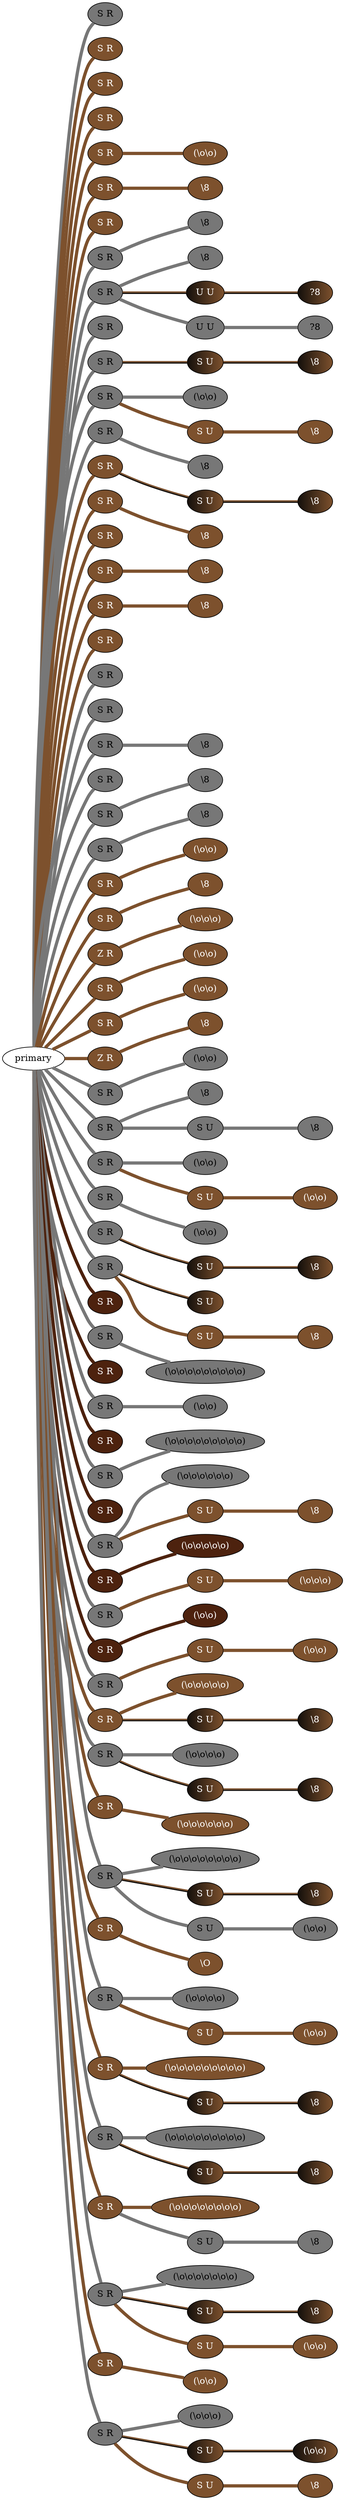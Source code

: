 graph {
 graph [rankdir=LR]
"1" [qtype="pendant_node", pendant_colors="#777777", pendant_ply="S", pendant_attach="R", pendant_length="30.0", label="S R", style=filled, fillcolor="#777777", fontcolor="#000000"]
"primary" -- "1" [qtype="pendant_link",penwidth=5,color="#777777"]
"2" [qtype="pendant_node", pendant_colors="#7D512D", pendant_ply="S", pendant_attach="R", pendant_length="32.0", label="S R", style=filled, fillcolor="#7D512D", fontcolor="#ffffff"]
"primary" -- "2" [qtype="pendant_link",penwidth=5,color="#7D512D"]
"3" [qtype="pendant_node", pendant_colors="#7D512D", pendant_ply="S", pendant_attach="R", pendant_length="30.0", label="S R", style=filled, fillcolor="#7D512D", fontcolor="#ffffff"]
"primary" -- "3" [qtype="pendant_link",penwidth=5,color="#7D512D"]
"4" [qtype="pendant_node", pendant_colors="#7D512D", pendant_ply="S", pendant_attach="R", pendant_length="28.0", label="S R", style=filled, fillcolor="#7D512D", fontcolor="#ffffff"]
"primary" -- "4" [qtype="pendant_link",penwidth=5,color="#7D512D"]
"5" [qtype="pendant_node", pendant_colors="#7D512D", pendant_ply="S", pendant_attach="R", pendant_length="26.0", label="S R", style=filled, fillcolor="#7D512D", fontcolor="#ffffff"]
"primary" -- "5" [qtype="pendant_link",penwidth=5,color="#7D512D"]
"5:0" [qtype="knot_node", knot_value="2", knot_type="L", knot_position="12.0", knot_spin="Z", label="(\\o\\o)", style=filled, fillcolor="#7D512D" , fontcolor="#ffffff"]
"5" -- "5:0" [qtype="knot_link",penwidth=5,color="#7D512D"]
"6" [qtype="pendant_node", pendant_colors="#7D512D", pendant_ply="S", pendant_attach="R", pendant_length="28.0", label="S R", style=filled, fillcolor="#7D512D", fontcolor="#ffffff"]
"primary" -- "6" [qtype="pendant_link",penwidth=5,color="#7D512D"]
"6:0" [qtype="knot_node", knot_value="1", knot_type="E", knot_position="12.0", knot_spin="Z", label="\\8", style=filled, fillcolor="#7D512D" , fontcolor="#ffffff"]
"6" -- "6:0" [qtype="knot_link",penwidth=5,color="#7D512D"]
"7" [qtype="pendant_node", pendant_colors="#7D512D", pendant_ply="S", pendant_attach="R", pendant_length="30.0", label="S R", style=filled, fillcolor="#7D512D", fontcolor="#ffffff"]
"primary" -- "7" [qtype="pendant_link",penwidth=5,color="#7D512D"]
"8" [qtype="pendant_node", pendant_colors="#777777", pendant_ply="S", pendant_attach="R", pendant_length="26.5", label="S R", style=filled, fillcolor="#777777", fontcolor="#000000"]
"primary" -- "8" [qtype="pendant_link",penwidth=5,color="#777777"]
"8:0" [qtype="knot_node", knot_value="1", knot_type="E", knot_position="12.5", knot_spin="Z", label="\\8", style=filled, fillcolor="#777777" , fontcolor="#000000"]
"8" -- "8:0" [qtype="knot_link",penwidth=5,color="#777777"]
"9" [qtype="pendant_node", pendant_colors="#777777", pendant_ply="S", pendant_attach="R", pendant_length="27.0", label="S R", style=filled, fillcolor="#777777", fontcolor="#000000"]
"primary" -- "9" [qtype="pendant_link",penwidth=5,color="#777777"]
"9:0" [qtype="knot_node", knot_value="1", knot_type="E", knot_position="12.0", knot_spin="Z", label="\\8", style=filled, fillcolor="#777777" , fontcolor="#000000"]
"9" -- "9:0" [qtype="knot_link",penwidth=5,color="#777777"]
"9s1" [qtype="pendant_node", pendant_colors="#140F0B:#7D512D", pendant_ply="U", pendant_attach="U", pendant_length="12.5", label="U U", style=filled, fillcolor="#140F0B:#7D512D", fontcolor="#ffffff"]
"9" -- "9s1" [qtype="pendant_link",penwidth=2,color="#140F0B:#7D512D"]
"9s1:0" [qtype="knot_node", knot_value="1", knot_type="E", knot_position="9.5", knot_spin="U", label="?8", style=filled, fillcolor="#140F0B:#7D512D" , fontcolor="#ffffff"]
"9s1" -- "9s1:0" [qtype="knot_link",penwidth=2,color="#140F0B:#7D512D"]
"9s2" [qtype="pendant_node", pendant_colors="#777777", pendant_ply="U", pendant_attach="U", pendant_length="24.0", label="U U", style=filled, fillcolor="#777777", fontcolor="#000000"]
"9" -- "9s2" [qtype="pendant_link",penwidth=5,color="#777777"]
"9s2:0" [qtype="knot_node", knot_value="1", knot_type="E", knot_position="9.0", knot_spin="U", label="?8", style=filled, fillcolor="#777777" , fontcolor="#000000"]
"9s2" -- "9s2:0" [qtype="knot_link",penwidth=5,color="#777777"]
"10" [qtype="pendant_node", pendant_colors="#777777", pendant_ply="S", pendant_attach="R", pendant_length="28.0", label="S R", style=filled, fillcolor="#777777", fontcolor="#000000"]
"primary" -- "10" [qtype="pendant_link",penwidth=5,color="#777777"]
"11" [qtype="pendant_node", pendant_colors="#777777", pendant_ply="S", pendant_attach="R", pendant_length="27.0", label="S R", style=filled, fillcolor="#777777", fontcolor="#000000"]
"primary" -- "11" [qtype="pendant_link",penwidth=5,color="#777777"]
"11s1" [qtype="pendant_node", pendant_colors="#140F0B:#7D512D", pendant_ply="S", pendant_attach="U", pendant_length="34.0", label="S U", style=filled, fillcolor="#140F0B:#7D512D", fontcolor="#ffffff"]
"11" -- "11s1" [qtype="pendant_link",penwidth=2,color="#140F0B:#7D512D"]
"11s1:0" [qtype="knot_node", knot_value="1", knot_type="E", knot_position="10.0", knot_spin="Z", label="\\8", style=filled, fillcolor="#140F0B:#7D512D" , fontcolor="#ffffff"]
"11s1" -- "11s1:0" [qtype="knot_link",penwidth=2,color="#140F0B:#7D512D"]
"12" [qtype="pendant_node", pendant_colors="#777777", pendant_ply="S", pendant_attach="R", pendant_length="28.0", label="S R", style=filled, fillcolor="#777777", fontcolor="#000000"]
"primary" -- "12" [qtype="pendant_link",penwidth=5,color="#777777"]
"12:0" [qtype="knot_node", knot_value="2", knot_type="L", knot_position="14.0", knot_spin="Z", label="(\\o\\o)", style=filled, fillcolor="#777777" , fontcolor="#000000"]
"12" -- "12:0" [qtype="knot_link",penwidth=5,color="#777777"]
"12s1" [qtype="pendant_node", pendant_colors="#7D512D", pendant_ply="S", pendant_attach="U", pendant_length="22.0", label="S U", style=filled, fillcolor="#7D512D", fontcolor="#ffffff"]
"12" -- "12s1" [qtype="pendant_link",penwidth=5,color="#7D512D"]
"12s1:0" [qtype="knot_node", knot_value="1", knot_type="E", knot_position="9.0", knot_spin="Z", label="\\8", style=filled, fillcolor="#7D512D" , fontcolor="#ffffff"]
"12s1" -- "12s1:0" [qtype="knot_link",penwidth=5,color="#7D512D"]
"13" [qtype="pendant_node", pendant_colors="#777777", pendant_ply="S", pendant_attach="R", pendant_length="26.0", label="S R", style=filled, fillcolor="#777777", fontcolor="#000000"]
"primary" -- "13" [qtype="pendant_link",penwidth=5,color="#777777"]
"13:0" [qtype="knot_node", knot_value="1", knot_type="E", knot_position="13.0", knot_spin="Z", label="\\8", style=filled, fillcolor="#777777" , fontcolor="#000000"]
"13" -- "13:0" [qtype="knot_link",penwidth=5,color="#777777"]
"14" [qtype="pendant_node", pendant_colors="#7D512D", pendant_ply="S", pendant_attach="R", pendant_length="33.0", label="S R", style=filled, fillcolor="#7D512D", fontcolor="#ffffff"]
"primary" -- "14" [qtype="pendant_link",penwidth=5,color="#7D512D"]
"14s1" [qtype="pendant_node", pendant_colors="#140F0B:#7D512D", pendant_ply="S", pendant_attach="U", pendant_length="24.0", label="S U", style=filled, fillcolor="#140F0B:#7D512D", fontcolor="#ffffff"]
"14" -- "14s1" [qtype="pendant_link",penwidth=2,color="#140F0B:#7D512D"]
"14s1:0" [qtype="knot_node", knot_value="1", knot_type="E", knot_position="11.0", knot_spin="Z", label="\\8", style=filled, fillcolor="#140F0B:#7D512D" , fontcolor="#ffffff"]
"14s1" -- "14s1:0" [qtype="knot_link",penwidth=2,color="#140F0B:#7D512D"]
"15" [qtype="pendant_node", pendant_colors="#7D512D", pendant_ply="S", pendant_attach="R", pendant_length="32.0", label="S R", style=filled, fillcolor="#7D512D", fontcolor="#ffffff"]
"primary" -- "15" [qtype="pendant_link",penwidth=5,color="#7D512D"]
"15:0" [qtype="knot_node", knot_value="1", knot_type="E", knot_position="12.0", knot_spin="Z", label="\\8", style=filled, fillcolor="#7D512D" , fontcolor="#ffffff"]
"15" -- "15:0" [qtype="knot_link",penwidth=5,color="#7D512D"]
"16" [qtype="pendant_node", pendant_colors="#7D512D", pendant_ply="S", pendant_attach="R", pendant_length="32.0", label="S R", style=filled, fillcolor="#7D512D", fontcolor="#ffffff"]
"primary" -- "16" [qtype="pendant_link",penwidth=5,color="#7D512D"]
"17" [qtype="pendant_node", pendant_colors="#7D512D", pendant_ply="S", pendant_attach="R", pendant_length="29.0", label="S R", style=filled, fillcolor="#7D512D", fontcolor="#ffffff"]
"primary" -- "17" [qtype="pendant_link",penwidth=5,color="#7D512D"]
"17:0" [qtype="knot_node", knot_value="1", knot_type="E", knot_position="12.0", knot_spin="Z", label="\\8", style=filled, fillcolor="#7D512D" , fontcolor="#ffffff"]
"17" -- "17:0" [qtype="knot_link",penwidth=5,color="#7D512D"]
"18" [qtype="pendant_node", pendant_colors="#7D512D", pendant_ply="S", pendant_attach="R", pendant_length="29.0", label="S R", style=filled, fillcolor="#7D512D", fontcolor="#ffffff"]
"primary" -- "18" [qtype="pendant_link",penwidth=5,color="#7D512D"]
"18:0" [qtype="knot_node", knot_value="1", knot_type="E", knot_position="12.0", knot_spin="Z", label="\\8", style=filled, fillcolor="#7D512D" , fontcolor="#ffffff"]
"18" -- "18:0" [qtype="knot_link",penwidth=5,color="#7D512D"]
"19" [qtype="pendant_node", pendant_colors="#7D512D", pendant_ply="S", pendant_attach="R", pendant_length="30.0", label="S R", style=filled, fillcolor="#7D512D", fontcolor="#ffffff"]
"primary" -- "19" [qtype="pendant_link",penwidth=5,color="#7D512D"]
"20" [qtype="pendant_node", pendant_colors="#777777", pendant_ply="S", pendant_attach="R", pendant_length="26.0", label="S R", style=filled, fillcolor="#777777", fontcolor="#000000"]
"primary" -- "20" [qtype="pendant_link",penwidth=5,color="#777777"]
"21" [qtype="pendant_node", pendant_colors="#777777", pendant_ply="S", pendant_attach="R", pendant_length="28.0", label="S R", style=filled, fillcolor="#777777", fontcolor="#000000"]
"primary" -- "21" [qtype="pendant_link",penwidth=5,color="#777777"]
"22" [qtype="pendant_node", pendant_colors="#777777", pendant_ply="S", pendant_attach="R", pendant_length="22.5", label="S R", style=filled, fillcolor="#777777", fontcolor="#000000"]
"primary" -- "22" [qtype="pendant_link",penwidth=5,color="#777777"]
"22:0" [qtype="knot_node", knot_value="1", knot_type="E", knot_position="0.0", knot_spin="Z", label="\\8", style=filled, fillcolor="#777777" , fontcolor="#000000"]
"22" -- "22:0" [qtype="knot_link",penwidth=5,color="#777777"]
"23" [qtype="pendant_node", pendant_colors="#777777", pendant_ply="S", pendant_attach="R", pendant_length="27.0", label="S R", style=filled, fillcolor="#777777", fontcolor="#000000"]
"primary" -- "23" [qtype="pendant_link",penwidth=5,color="#777777"]
"24" [qtype="pendant_node", pendant_colors="#777777", pendant_ply="S", pendant_attach="R", pendant_length="24.0", label="S R", style=filled, fillcolor="#777777", fontcolor="#000000"]
"primary" -- "24" [qtype="pendant_link",penwidth=5,color="#777777"]
"24:0" [qtype="knot_node", knot_value="1", knot_type="E", knot_position="12.0", knot_spin="Z", label="\\8", style=filled, fillcolor="#777777" , fontcolor="#000000"]
"24" -- "24:0" [qtype="knot_link",penwidth=5,color="#777777"]
"25" [qtype="pendant_node", pendant_colors="#777777", pendant_ply="S", pendant_attach="R", pendant_length="27.0", label="S R", style=filled, fillcolor="#777777", fontcolor="#000000"]
"primary" -- "25" [qtype="pendant_link",penwidth=5,color="#777777"]
"25:0" [qtype="knot_node", knot_value="1", knot_type="E", knot_position="11.0", knot_spin="Z", label="\\8", style=filled, fillcolor="#777777" , fontcolor="#000000"]
"25" -- "25:0" [qtype="knot_link",penwidth=5,color="#777777"]
"26" [qtype="pendant_node", pendant_colors="#7D512D", pendant_ply="S", pendant_attach="R", pendant_length="25.0", label="S R", style=filled, fillcolor="#7D512D", fontcolor="#ffffff"]
"primary" -- "26" [qtype="pendant_link",penwidth=5,color="#7D512D"]
"26:0" [qtype="knot_node", knot_value="2", knot_type="L", knot_position="12.0", knot_spin="Z", label="(\\o\\o)", style=filled, fillcolor="#7D512D" , fontcolor="#ffffff"]
"26" -- "26:0" [qtype="knot_link",penwidth=5,color="#7D512D"]
"27" [qtype="pendant_node", pendant_colors="#7D512D", pendant_ply="S", pendant_attach="R", pendant_length="30.0", label="S R", style=filled, fillcolor="#7D512D", fontcolor="#ffffff"]
"primary" -- "27" [qtype="pendant_link",penwidth=5,color="#7D512D"]
"27:0" [qtype="knot_node", knot_value="1", knot_type="E", knot_position="11.0", knot_spin="Z", label="\\8", style=filled, fillcolor="#7D512D" , fontcolor="#ffffff"]
"27" -- "27:0" [qtype="knot_link",penwidth=5,color="#7D512D"]
"28" [qtype="pendant_node", pendant_colors="#7D512D", pendant_ply="Z", pendant_attach="R", pendant_length="25.5", label="Z R", style=filled, fillcolor="#7D512D", fontcolor="#ffffff"]
"primary" -- "28" [qtype="pendant_link",penwidth=5,color="#7D512D"]
"28:0" [qtype="knot_node", knot_value="3", knot_type="L", knot_position="11.5", knot_spin="Z", label="(\\o\\o\\o)", style=filled, fillcolor="#7D512D" , fontcolor="#ffffff"]
"28" -- "28:0" [qtype="knot_link",penwidth=5,color="#7D512D"]
"29" [qtype="pendant_node", pendant_colors="#7D512D", pendant_ply="S", pendant_attach="R", pendant_length="28.5", label="S R", style=filled, fillcolor="#7D512D", fontcolor="#ffffff"]
"primary" -- "29" [qtype="pendant_link",penwidth=5,color="#7D512D"]
"29:0" [qtype="knot_node", knot_value="2", knot_type="L", knot_position="11.5", knot_spin="Z", label="(\\o\\o)", style=filled, fillcolor="#7D512D" , fontcolor="#ffffff"]
"29" -- "29:0" [qtype="knot_link",penwidth=5,color="#7D512D"]
"30" [qtype="pendant_node", pendant_colors="#7D512D", pendant_ply="S", pendant_attach="R", pendant_length="26.0", label="S R", style=filled, fillcolor="#7D512D", fontcolor="#ffffff"]
"primary" -- "30" [qtype="pendant_link",penwidth=5,color="#7D512D"]
"30:0" [qtype="knot_node", knot_value="2", knot_type="L", knot_position="12.0", knot_spin="Z", label="(\\o\\o)", style=filled, fillcolor="#7D512D" , fontcolor="#ffffff"]
"30" -- "30:0" [qtype="knot_link",penwidth=5,color="#7D512D"]
"31" [qtype="pendant_node", pendant_colors="#7D512D", pendant_ply="Z", pendant_attach="R", pendant_length="27.0", label="Z R", style=filled, fillcolor="#7D512D", fontcolor="#ffffff"]
"primary" -- "31" [qtype="pendant_link",penwidth=5,color="#7D512D"]
"31:0" [qtype="knot_node", knot_value="1", knot_type="E", knot_position="12.0", knot_spin="Z", label="\\8", style=filled, fillcolor="#7D512D" , fontcolor="#ffffff"]
"31" -- "31:0" [qtype="knot_link",penwidth=5,color="#7D512D"]
"32" [qtype="pendant_node", pendant_colors="#777777", pendant_ply="S", pendant_attach="R", pendant_length="25.5", label="S R", style=filled, fillcolor="#777777", fontcolor="#000000"]
"primary" -- "32" [qtype="pendant_link",penwidth=5,color="#777777"]
"32:0" [qtype="knot_node", knot_value="2", knot_type="L", knot_position="12.5", knot_spin="Z", label="(\\o\\o)", style=filled, fillcolor="#777777" , fontcolor="#000000"]
"32" -- "32:0" [qtype="knot_link",penwidth=5,color="#777777"]
"33" [qtype="pendant_node", pendant_colors="#777777", pendant_ply="S", pendant_attach="R", pendant_length="26.5", label="S R", style=filled, fillcolor="#777777", fontcolor="#000000"]
"primary" -- "33" [qtype="pendant_link",penwidth=5,color="#777777"]
"33:0" [qtype="knot_node", knot_value="1", knot_type="E", knot_position="11.5", knot_spin="Z", label="\\8", style=filled, fillcolor="#777777" , fontcolor="#000000"]
"33" -- "33:0" [qtype="knot_link",penwidth=5,color="#777777"]
"33s1" [qtype="pendant_node", pendant_colors="#777777", pendant_ply="S", pendant_attach="U", pendant_length="27.0", label="S U", style=filled, fillcolor="#777777", fontcolor="#000000"]
"33" -- "33s1" [qtype="pendant_link",penwidth=5,color="#777777"]
"33s1:0" [qtype="knot_node", knot_value="1", knot_type="E", knot_position="0.0", knot_spin="Z", label="\\8", style=filled, fillcolor="#777777" , fontcolor="#000000"]
"33s1" -- "33s1:0" [qtype="knot_link",penwidth=5,color="#777777"]
"34" [qtype="pendant_node", pendant_colors="#777777", pendant_ply="S", pendant_attach="R", pendant_length="28.0", label="S R", style=filled, fillcolor="#777777", fontcolor="#000000"]
"primary" -- "34" [qtype="pendant_link",penwidth=5,color="#777777"]
"34:0" [qtype="knot_node", knot_value="2", knot_type="L", knot_position="13.0", knot_spin="Z", label="(\\o\\o)", style=filled, fillcolor="#777777" , fontcolor="#000000"]
"34" -- "34:0" [qtype="knot_link",penwidth=5,color="#777777"]
"34s1" [qtype="pendant_node", pendant_colors="#7D512D", pendant_ply="S", pendant_attach="U", pendant_length="22.5", label="S U", style=filled, fillcolor="#7D512D", fontcolor="#ffffff"]
"34" -- "34s1" [qtype="pendant_link",penwidth=5,color="#7D512D"]
"34s1:0" [qtype="knot_node", knot_value="2", knot_type="L", knot_position="8.5", knot_spin="Z", label="(\\o\\o)", style=filled, fillcolor="#7D512D" , fontcolor="#ffffff"]
"34s1" -- "34s1:0" [qtype="knot_link",penwidth=5,color="#7D512D"]
"35" [qtype="pendant_node", pendant_colors="#777777", pendant_ply="S", pendant_attach="R", pendant_length="25.0", label="S R", style=filled, fillcolor="#777777", fontcolor="#000000"]
"primary" -- "35" [qtype="pendant_link",penwidth=5,color="#777777"]
"35:0" [qtype="knot_node", knot_value="2", knot_type="L", knot_position="13.0", knot_spin="Z", label="(\\o\\o)", style=filled, fillcolor="#777777" , fontcolor="#000000"]
"35" -- "35:0" [qtype="knot_link",penwidth=5,color="#777777"]
"36" [qtype="pendant_node", pendant_colors="#777777", pendant_ply="S", pendant_attach="R", pendant_length="31.0", label="S R", style=filled, fillcolor="#777777", fontcolor="#000000"]
"primary" -- "36" [qtype="pendant_link",penwidth=5,color="#777777"]
"36s1" [qtype="pendant_node", pendant_colors="#140F0B:#7D512D", pendant_ply="S", pendant_attach="U", pendant_length="25.0", label="S U", style=filled, fillcolor="#140F0B:#7D512D", fontcolor="#ffffff"]
"36" -- "36s1" [qtype="pendant_link",penwidth=2,color="#140F0B:#7D512D"]
"36s1:0" [qtype="knot_node", knot_value="1", knot_type="E", knot_position="11.0", knot_spin="Z", label="\\8", style=filled, fillcolor="#140F0B:#7D512D" , fontcolor="#ffffff"]
"36s1" -- "36s1:0" [qtype="knot_link",penwidth=2,color="#140F0B:#7D512D"]
"37" [qtype="pendant_node", pendant_colors="#777777", pendant_ply="S", pendant_attach="R", pendant_length="30.0", label="S R", style=filled, fillcolor="#777777", fontcolor="#000000"]
"primary" -- "37" [qtype="pendant_link",penwidth=5,color="#777777"]
"37s1" [qtype="pendant_node", pendant_colors="#140F0B:#7D512D", pendant_ply="S", pendant_attach="U", pendant_length="7.0", label="S U", style=filled, fillcolor="#140F0B:#7D512D", fontcolor="#ffffff"]
"37" -- "37s1" [qtype="pendant_link",penwidth=2,color="#140F0B:#7D512D"]
"37s2" [qtype="pendant_node", pendant_colors="#7D512D", pendant_ply="S", pendant_attach="U", pendant_length="20.0", label="S U", style=filled, fillcolor="#7D512D", fontcolor="#ffffff"]
"37" -- "37s2" [qtype="pendant_link",penwidth=5,color="#7D512D"]
"37s2:0" [qtype="knot_node", knot_value="1", knot_type="E", knot_position="9.0", knot_spin="Z", label="\\8", style=filled, fillcolor="#7D512D" , fontcolor="#ffffff"]
"37s2" -- "37s2:0" [qtype="knot_link",penwidth=5,color="#7D512D"]
"38" [qtype="pendant_node", pendant_colors="#4D220E", pendant_ply="S", pendant_attach="R", pendant_length="4.5", label="S R", style=filled, fillcolor="#4D220E", fontcolor="#ffffff"]
"primary" -- "38" [qtype="pendant_link",penwidth=5,color="#4D220E"]
"39" [qtype="pendant_node", pendant_colors="#777777", pendant_ply="S", pendant_attach="R", pendant_length="24.0", label="S R", style=filled, fillcolor="#777777", fontcolor="#000000"]
"primary" -- "39" [qtype="pendant_link",penwidth=5,color="#777777"]
"39:0" [qtype="knot_node", knot_value="9", knot_type="L", knot_position="11.0", knot_spin="Z", label="(\\o\\o\\o\\o\\o\\o\\o\\o\\o)", style=filled, fillcolor="#777777" , fontcolor="#000000"]
"39" -- "39:0" [qtype="knot_link",penwidth=5,color="#777777"]
"40" [qtype="pendant_node", pendant_colors="#4D220E", pendant_ply="S", pendant_attach="R", pendant_length="0.5", label="S R", style=filled, fillcolor="#4D220E", fontcolor="#ffffff"]
"primary" -- "40" [qtype="pendant_link",penwidth=5,color="#4D220E"]
"41" [qtype="pendant_node", pendant_colors="#777777", pendant_ply="S", pendant_attach="R", pendant_length="29.0", label="S R", style=filled, fillcolor="#777777", fontcolor="#000000"]
"primary" -- "41" [qtype="pendant_link",penwidth=5,color="#777777"]
"41:0" [qtype="knot_node", knot_value="2", knot_type="L", knot_position="11.0", knot_spin="Z", label="(\\o\\o)", style=filled, fillcolor="#777777" , fontcolor="#000000"]
"41" -- "41:0" [qtype="knot_link",penwidth=5,color="#777777"]
"42" [qtype="pendant_node", pendant_colors="#4D220E", pendant_ply="S", pendant_attach="R", pendant_length="0.5", label="S R", style=filled, fillcolor="#4D220E", fontcolor="#ffffff"]
"primary" -- "42" [qtype="pendant_link",penwidth=5,color="#4D220E"]
"43" [qtype="pendant_node", pendant_colors="#777777", pendant_ply="S", pendant_attach="R", pendant_length="24.0", label="S R", style=filled, fillcolor="#777777", fontcolor="#000000"]
"primary" -- "43" [qtype="pendant_link",penwidth=5,color="#777777"]
"43:0" [qtype="knot_node", knot_value="9", knot_type="L", knot_position="11.0", knot_spin="Z", label="(\\o\\o\\o\\o\\o\\o\\o\\o\\o)", style=filled, fillcolor="#777777" , fontcolor="#000000"]
"43" -- "43:0" [qtype="knot_link",penwidth=5,color="#777777"]
"44" [qtype="pendant_node", pendant_colors="#4D220E", pendant_ply="S", pendant_attach="R", pendant_length="0.5", label="S R", style=filled, fillcolor="#4D220E", fontcolor="#ffffff"]
"primary" -- "44" [qtype="pendant_link",penwidth=5,color="#4D220E"]
"45" [qtype="pendant_node", pendant_colors="#777777", pendant_ply="S", pendant_attach="R", pendant_length="23.5", label="S R", style=filled, fillcolor="#777777", fontcolor="#000000"]
"primary" -- "45" [qtype="pendant_link",penwidth=5,color="#777777"]
"45:0" [qtype="knot_node", knot_value="6", knot_type="L", knot_position="11.5", knot_spin="Z", label="(\\o\\o\\o\\o\\o\\o)", style=filled, fillcolor="#777777" , fontcolor="#000000"]
"45" -- "45:0" [qtype="knot_link",penwidth=5,color="#777777"]
"45s1" [qtype="pendant_node", pendant_colors="#7D512D", pendant_ply="S", pendant_attach="U", pendant_length="23.0", label="S U", style=filled, fillcolor="#7D512D", fontcolor="#ffffff"]
"45" -- "45s1" [qtype="pendant_link",penwidth=5,color="#7D512D"]
"45s1:0" [qtype="knot_node", knot_value="1", knot_type="E", knot_position="8.0", knot_spin="Z", label="\\8", style=filled, fillcolor="#7D512D" , fontcolor="#ffffff"]
"45s1" -- "45s1:0" [qtype="knot_link",penwidth=5,color="#7D512D"]
"46" [qtype="pendant_node", pendant_colors="#4D220E", pendant_ply="S", pendant_attach="R", pendant_length="28.0", label="S R", style=filled, fillcolor="#4D220E", fontcolor="#ffffff"]
"primary" -- "46" [qtype="pendant_link",penwidth=5,color="#4D220E"]
"46:0" [qtype="knot_node", knot_value="5", knot_type="L", knot_position="12.0", knot_spin="Z", label="(\\o\\o\\o\\o\\o)", style=filled, fillcolor="#4D220E" , fontcolor="#ffffff"]
"46" -- "46:0" [qtype="knot_link",penwidth=5,color="#4D220E"]
"47" [qtype="pendant_node", pendant_colors="#777777", pendant_ply="S", pendant_attach="R", pendant_length="33.5", label="S R", style=filled, fillcolor="#777777", fontcolor="#000000"]
"primary" -- "47" [qtype="pendant_link",penwidth=5,color="#777777"]
"47s1" [qtype="pendant_node", pendant_colors="#7D512D", pendant_ply="S", pendant_attach="U", pendant_length="23.5", label="S U", style=filled, fillcolor="#7D512D", fontcolor="#ffffff"]
"47" -- "47s1" [qtype="pendant_link",penwidth=5,color="#7D512D"]
"47s1:0" [qtype="knot_node", knot_value="3", knot_type="L", knot_position="7.5", knot_spin="Z", label="(\\o\\o\\o)", style=filled, fillcolor="#7D512D" , fontcolor="#ffffff"]
"47s1" -- "47s1:0" [qtype="knot_link",penwidth=5,color="#7D512D"]
"48" [qtype="pendant_node", pendant_colors="#4D220E", pendant_ply="S", pendant_attach="R", pendant_length="29.0", label="S R", style=filled, fillcolor="#4D220E", fontcolor="#ffffff"]
"primary" -- "48" [qtype="pendant_link",penwidth=5,color="#4D220E"]
"48:0" [qtype="knot_node", knot_value="2", knot_type="L", knot_position="11.5", knot_spin="Z", label="(\\o\\o)", style=filled, fillcolor="#4D220E" , fontcolor="#ffffff"]
"48" -- "48:0" [qtype="knot_link",penwidth=5,color="#4D220E"]
"49" [qtype="pendant_node", pendant_colors="#777777", pendant_ply="S", pendant_attach="R", pendant_length="32.5", label="S R", style=filled, fillcolor="#777777", fontcolor="#000000"]
"primary" -- "49" [qtype="pendant_link",penwidth=5,color="#777777"]
"49s1" [qtype="pendant_node", pendant_colors="#7D512D", pendant_ply="S", pendant_attach="U", pendant_length="29.0", label="S U", style=filled, fillcolor="#7D512D", fontcolor="#ffffff"]
"49" -- "49s1" [qtype="pendant_link",penwidth=5,color="#7D512D"]
"49s1:0" [qtype="knot_node", knot_value="2", knot_type="L", knot_position="7.0", knot_spin="Z", label="(\\o\\o)", style=filled, fillcolor="#7D512D" , fontcolor="#ffffff"]
"49s1" -- "49s1:0" [qtype="knot_link",penwidth=5,color="#7D512D"]
"50" [qtype="pendant_node", pendant_colors="#7D512D", pendant_ply="S", pendant_attach="R", pendant_length="31.0", label="S R", style=filled, fillcolor="#7D512D", fontcolor="#ffffff"]
"primary" -- "50" [qtype="pendant_link",penwidth=5,color="#7D512D"]
"50:0" [qtype="knot_node", knot_value="5", knot_type="L", knot_position="11.5", knot_spin="Z", label="(\\o\\o\\o\\o\\o)", style=filled, fillcolor="#7D512D" , fontcolor="#ffffff"]
"50" -- "50:0" [qtype="knot_link",penwidth=5,color="#7D512D"]
"50s1" [qtype="pendant_node", pendant_colors="#140F0B:#7D512D", pendant_ply="S", pendant_attach="U", pendant_length="32.0", label="S U", style=filled, fillcolor="#140F0B:#7D512D", fontcolor="#ffffff"]
"50" -- "50s1" [qtype="pendant_link",penwidth=2,color="#140F0B:#7D512D"]
"50s1:0" [qtype="knot_node", knot_value="1", knot_type="E", knot_position="10.0", knot_spin="Z", label="\\8", style=filled, fillcolor="#140F0B:#7D512D" , fontcolor="#ffffff"]
"50s1" -- "50s1:0" [qtype="knot_link",penwidth=2,color="#140F0B:#7D512D"]
"51" [qtype="pendant_node", pendant_colors="#777777", pendant_ply="S", pendant_attach="R", pendant_length="27.0", label="S R", style=filled, fillcolor="#777777", fontcolor="#000000"]
"primary" -- "51" [qtype="pendant_link",penwidth=5,color="#777777"]
"51:0" [qtype="knot_node", knot_value="4", knot_type="L", knot_position="11.5", knot_spin="Z", label="(\\o\\o\\o\\o)", style=filled, fillcolor="#777777" , fontcolor="#000000"]
"51" -- "51:0" [qtype="knot_link",penwidth=5,color="#777777"]
"51s1" [qtype="pendant_node", pendant_colors="#140F0B:#7D512D", pendant_ply="S", pendant_attach="U", pendant_length="32.5", label="S U", style=filled, fillcolor="#140F0B:#7D512D", fontcolor="#ffffff"]
"51" -- "51s1" [qtype="pendant_link",penwidth=2,color="#140F0B:#7D512D"]
"51s1:0" [qtype="knot_node", knot_value="1", knot_type="E", knot_position="9.5", knot_spin="Z", label="\\8", style=filled, fillcolor="#140F0B:#7D512D" , fontcolor="#ffffff"]
"51s1" -- "51s1:0" [qtype="knot_link",penwidth=2,color="#140F0B:#7D512D"]
"52" [qtype="pendant_node", pendant_colors="#7D512D", pendant_ply="S", pendant_attach="R", pendant_length="34.0", label="S R", style=filled, fillcolor="#7D512D", fontcolor="#ffffff"]
"primary" -- "52" [qtype="pendant_link",penwidth=5,color="#7D512D"]
"52:0" [qtype="knot_node", knot_value="6", knot_type="L", knot_position="12.0", knot_spin="Z", label="(\\o\\o\\o\\o\\o\\o)", style=filled, fillcolor="#7D512D" , fontcolor="#ffffff"]
"52" -- "52:0" [qtype="knot_link",penwidth=5,color="#7D512D"]
"53" [qtype="pendant_node", pendant_colors="#777777", pendant_ply="S", pendant_attach="R", pendant_length="25.5", label="S R", style=filled, fillcolor="#777777", fontcolor="#000000"]
"primary" -- "53" [qtype="pendant_link",penwidth=5,color="#777777"]
"53:0" [qtype="knot_node", knot_value="8", knot_type="L", knot_position="11.5", knot_spin="Z", label="(\\o\\o\\o\\o\\o\\o\\o\\o)", style=filled, fillcolor="#777777" , fontcolor="#000000"]
"53" -- "53:0" [qtype="knot_link",penwidth=5,color="#777777"]
"53s1" [qtype="pendant_node", pendant_colors="#140F0B:#7D512D", pendant_ply="S", pendant_attach="U", pendant_length="35.0", label="S U", style=filled, fillcolor="#140F0B:#7D512D", fontcolor="#ffffff"]
"53" -- "53s1" [qtype="pendant_link",penwidth=2,color="#140F0B:#7D512D"]
"53s1:0" [qtype="knot_node", knot_value="1", knot_type="E", knot_position="12.0", knot_spin="Z", label="\\8", style=filled, fillcolor="#140F0B:#7D512D" , fontcolor="#ffffff"]
"53s1" -- "53s1:0" [qtype="knot_link",penwidth=2,color="#140F0B:#7D512D"]
"53s2" [qtype="pendant_node", pendant_colors="#777777", pendant_ply="S", pendant_attach="U", pendant_length="20.0", label="S U", style=filled, fillcolor="#777777", fontcolor="#000000"]
"53" -- "53s2" [qtype="pendant_link",penwidth=5,color="#777777"]
"53s2:0" [qtype="knot_node", knot_value="2", knot_type="L", knot_position="8.0", knot_spin="Z", label="(\\o\\o)", style=filled, fillcolor="#777777" , fontcolor="#000000"]
"53s2" -- "53s2:0" [qtype="knot_link",penwidth=5,color="#777777"]
"54" [qtype="pendant_node", pendant_colors="#7D512D", pendant_ply="S", pendant_attach="R", pendant_length="40.0", label="S R", style=filled, fillcolor="#7D512D", fontcolor="#ffffff"]
"primary" -- "54" [qtype="pendant_link",penwidth=5,color="#7D512D"]
"54:0" [qtype="knot_node", knot_value="1", knot_type="S", knot_position="6.0", knot_spin="Z", label="\\O", style=filled, fillcolor="#7D512D" , fontcolor="#ffffff"]
"54" -- "54:0" [qtype="knot_link",penwidth=5,color="#7D512D"]
"55" [qtype="pendant_node", pendant_colors="#777777", pendant_ply="S", pendant_attach="R", pendant_length="29.0", label="S R", style=filled, fillcolor="#777777", fontcolor="#000000"]
"primary" -- "55" [qtype="pendant_link",penwidth=5,color="#777777"]
"55:0" [qtype="knot_node", knot_value="4", knot_type="L", knot_position="11.5", knot_spin="Z", label="(\\o\\o\\o\\o)", style=filled, fillcolor="#777777" , fontcolor="#000000"]
"55" -- "55:0" [qtype="knot_link",penwidth=5,color="#777777"]
"55s1" [qtype="pendant_node", pendant_colors="#7D512D", pendant_ply="S", pendant_attach="U", pendant_length="29.0", label="S U", style=filled, fillcolor="#7D512D", fontcolor="#ffffff"]
"55" -- "55s1" [qtype="pendant_link",penwidth=5,color="#7D512D"]
"55s1:0" [qtype="knot_node", knot_value="2", knot_type="L", knot_position="9.0", knot_spin="Z", label="(\\o\\o)", style=filled, fillcolor="#7D512D" , fontcolor="#ffffff"]
"55s1" -- "55s1:0" [qtype="knot_link",penwidth=5,color="#7D512D"]
"56" [qtype="pendant_node", pendant_colors="#7D512D", pendant_ply="S", pendant_attach="R", pendant_length="29.5", label="S R", style=filled, fillcolor="#7D512D", fontcolor="#ffffff"]
"primary" -- "56" [qtype="pendant_link",penwidth=5,color="#7D512D"]
"56:0" [qtype="knot_node", knot_value="9", knot_type="L", knot_position="11.5", knot_spin="Z", label="(\\o\\o\\o\\o\\o\\o\\o\\o\\o)", style=filled, fillcolor="#7D512D" , fontcolor="#ffffff"]
"56" -- "56:0" [qtype="knot_link",penwidth=5,color="#7D512D"]
"56s1" [qtype="pendant_node", pendant_colors="#140F0B:#7D512D", pendant_ply="S", pendant_attach="U", pendant_length="33.0", label="S U", style=filled, fillcolor="#140F0B:#7D512D", fontcolor="#ffffff"]
"56" -- "56s1" [qtype="pendant_link",penwidth=2,color="#140F0B:#7D512D"]
"56s1:0" [qtype="knot_node", knot_value="1", knot_type="E", knot_position="11.0", knot_spin="Z", label="\\8", style=filled, fillcolor="#140F0B:#7D512D" , fontcolor="#ffffff"]
"56s1" -- "56s1:0" [qtype="knot_link",penwidth=2,color="#140F0B:#7D512D"]
"57" [qtype="pendant_node", pendant_colors="#777777", pendant_ply="S", pendant_attach="R", pendant_length="23.5", label="S R", style=filled, fillcolor="#777777", fontcolor="#000000"]
"primary" -- "57" [qtype="pendant_link",penwidth=5,color="#777777"]
"57:0" [qtype="knot_node", knot_value="9", knot_type="L", knot_position="12.0", knot_spin="Z", label="(\\o\\o\\o\\o\\o\\o\\o\\o\\o)", style=filled, fillcolor="#777777" , fontcolor="#000000"]
"57" -- "57:0" [qtype="knot_link",penwidth=5,color="#777777"]
"57s1" [qtype="pendant_node", pendant_colors="#140F0B:#7D512D", pendant_ply="S", pendant_attach="U", pendant_length="19.0", label="S U", style=filled, fillcolor="#140F0B:#7D512D", fontcolor="#ffffff"]
"57" -- "57s1" [qtype="pendant_link",penwidth=2,color="#140F0B:#7D512D"]
"57s1:0" [qtype="knot_node", knot_value="1", knot_type="E", knot_position="10.0", knot_spin="Z", label="\\8", style=filled, fillcolor="#140F0B:#7D512D" , fontcolor="#ffffff"]
"57s1" -- "57s1:0" [qtype="knot_link",penwidth=2,color="#140F0B:#7D512D"]
"58" [qtype="pendant_node", pendant_colors="#7D512D", pendant_ply="S", pendant_attach="R", pendant_length="32.5", label="S R", style=filled, fillcolor="#7D512D", fontcolor="#ffffff"]
"primary" -- "58" [qtype="pendant_link",penwidth=5,color="#7D512D"]
"58:0" [qtype="knot_node", knot_value="8", knot_type="L", knot_position="10.5", knot_spin="Z", label="(\\o\\o\\o\\o\\o\\o\\o\\o)", style=filled, fillcolor="#7D512D" , fontcolor="#ffffff"]
"58" -- "58:0" [qtype="knot_link",penwidth=5,color="#7D512D"]
"58s1" [qtype="pendant_node", pendant_colors="#777777", pendant_ply="S", pendant_attach="U", pendant_length="20.5", label="S U", style=filled, fillcolor="#777777", fontcolor="#000000"]
"58" -- "58s1" [qtype="pendant_link",penwidth=5,color="#777777"]
"58s1:0" [qtype="knot_node", knot_value="1", knot_type="E", knot_position="8.5", knot_spin="Z", label="\\8", style=filled, fillcolor="#777777" , fontcolor="#000000"]
"58s1" -- "58s1:0" [qtype="knot_link",penwidth=5,color="#777777"]
"59" [qtype="pendant_node", pendant_colors="#777777", pendant_ply="S", pendant_attach="R", pendant_length="24.5", label="S R", style=filled, fillcolor="#777777", fontcolor="#000000"]
"primary" -- "59" [qtype="pendant_link",penwidth=5,color="#777777"]
"59:0" [qtype="knot_node", knot_value="7", knot_type="L", knot_position="11.5", knot_spin="Z", label="(\\o\\o\\o\\o\\o\\o\\o)", style=filled, fillcolor="#777777" , fontcolor="#000000"]
"59" -- "59:0" [qtype="knot_link",penwidth=5,color="#777777"]
"59s1" [qtype="pendant_node", pendant_colors="#140F0B:#7D512D", pendant_ply="S", pendant_attach="U", pendant_length="32.5", label="S U", style=filled, fillcolor="#140F0B:#7D512D", fontcolor="#ffffff"]
"59" -- "59s1" [qtype="pendant_link",penwidth=2,color="#140F0B:#7D512D"]
"59s1:0" [qtype="knot_node", knot_value="1", knot_type="E", knot_position="9.5", knot_spin="Z", label="\\8", style=filled, fillcolor="#140F0B:#7D512D" , fontcolor="#ffffff"]
"59s1" -- "59s1:0" [qtype="knot_link",penwidth=2,color="#140F0B:#7D512D"]
"59s2" [qtype="pendant_node", pendant_colors="#7D512D", pendant_ply="S", pendant_attach="U", pendant_length="30.0", label="S U", style=filled, fillcolor="#7D512D", fontcolor="#ffffff"]
"59" -- "59s2" [qtype="pendant_link",penwidth=5,color="#7D512D"]
"59s2:0" [qtype="knot_node", knot_value="2", knot_type="L", knot_position="8.0", knot_spin="Z", label="(\\o\\o)", style=filled, fillcolor="#7D512D" , fontcolor="#ffffff"]
"59s2" -- "59s2:0" [qtype="knot_link",penwidth=5,color="#7D512D"]
"60" [qtype="pendant_node", pendant_colors="#7D512D", pendant_ply="S", pendant_attach="R", pendant_length="38.5", label="S R", style=filled, fillcolor="#7D512D", fontcolor="#ffffff"]
"primary" -- "60" [qtype="pendant_link",penwidth=5,color="#7D512D"]
"60:0" [qtype="knot_node", knot_value="2", knot_type="L", knot_position="9.5", knot_spin="Z", label="(\\o\\o)", style=filled, fillcolor="#7D512D" , fontcolor="#ffffff"]
"60" -- "60:0" [qtype="knot_link",penwidth=5,color="#7D512D"]
"61" [qtype="pendant_node", pendant_colors="#777777", pendant_ply="S", pendant_attach="R", pendant_length="28.0", label="S R", style=filled, fillcolor="#777777", fontcolor="#000000"]
"primary" -- "61" [qtype="pendant_link",penwidth=5,color="#777777"]
"61:0" [qtype="knot_node", knot_value="3", knot_type="L", knot_position="9.0", knot_spin="Z", label="(\\o\\o\\o)", style=filled, fillcolor="#777777" , fontcolor="#000000"]
"61" -- "61:0" [qtype="knot_link",penwidth=5,color="#777777"]
"61s1" [qtype="pendant_node", pendant_colors="#140F0B:#7D512D", pendant_ply="S", pendant_attach="U", pendant_length="33.0", label="S U", style=filled, fillcolor="#140F0B:#7D512D", fontcolor="#ffffff"]
"61" -- "61s1" [qtype="pendant_link",penwidth=2,color="#140F0B:#7D512D"]
"61s1:0" [qtype="knot_node", knot_value="2", knot_type="L", knot_position="8.0", knot_spin="Z", label="(\\o\\o)", style=filled, fillcolor="#140F0B:#7D512D" , fontcolor="#ffffff"]
"61s1" -- "61s1:0" [qtype="knot_link",penwidth=2,color="#140F0B:#7D512D"]
"61s2" [qtype="pendant_node", pendant_colors="#7D512D", pendant_ply="S", pendant_attach="U", pendant_length="28.0", label="S U", style=filled, fillcolor="#7D512D", fontcolor="#ffffff"]
"61" -- "61s2" [qtype="pendant_link",penwidth=5,color="#7D512D"]
"61s2:0" [qtype="knot_node", knot_value="1", knot_type="E", knot_position="7.0", knot_spin="Z", label="\\8", style=filled, fillcolor="#7D512D" , fontcolor="#ffffff"]
"61s2" -- "61s2:0" [qtype="knot_link",penwidth=5,color="#7D512D"]
}
